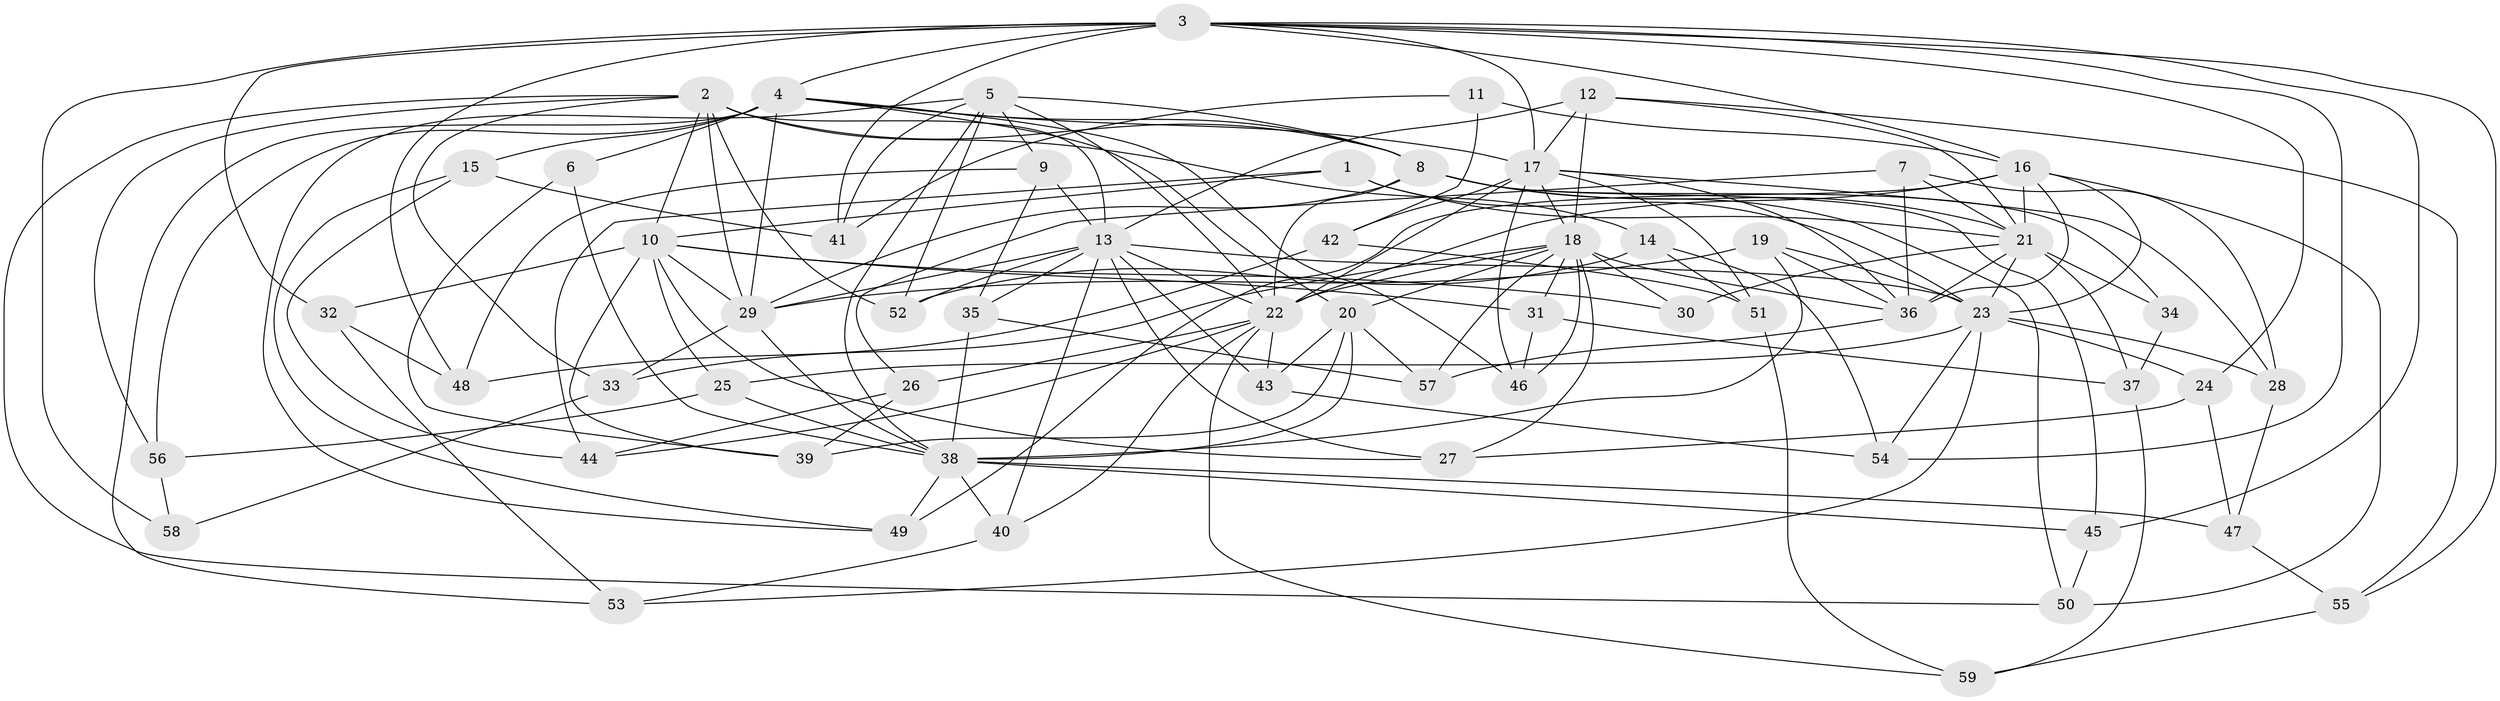 // original degree distribution, {4: 1.0}
// Generated by graph-tools (version 1.1) at 2025/38/03/09/25 02:38:13]
// undirected, 59 vertices, 161 edges
graph export_dot {
graph [start="1"]
  node [color=gray90,style=filled];
  1;
  2;
  3;
  4;
  5;
  6;
  7;
  8;
  9;
  10;
  11;
  12;
  13;
  14;
  15;
  16;
  17;
  18;
  19;
  20;
  21;
  22;
  23;
  24;
  25;
  26;
  27;
  28;
  29;
  30;
  31;
  32;
  33;
  34;
  35;
  36;
  37;
  38;
  39;
  40;
  41;
  42;
  43;
  44;
  45;
  46;
  47;
  48;
  49;
  50;
  51;
  52;
  53;
  54;
  55;
  56;
  57;
  58;
  59;
  1 -- 10 [weight=1.0];
  1 -- 21 [weight=1.0];
  1 -- 23 [weight=1.0];
  1 -- 44 [weight=1.0];
  2 -- 8 [weight=2.0];
  2 -- 10 [weight=1.0];
  2 -- 13 [weight=1.0];
  2 -- 14 [weight=1.0];
  2 -- 29 [weight=1.0];
  2 -- 33 [weight=1.0];
  2 -- 50 [weight=1.0];
  2 -- 52 [weight=1.0];
  2 -- 56 [weight=1.0];
  3 -- 4 [weight=1.0];
  3 -- 16 [weight=1.0];
  3 -- 17 [weight=1.0];
  3 -- 24 [weight=1.0];
  3 -- 32 [weight=1.0];
  3 -- 41 [weight=1.0];
  3 -- 45 [weight=1.0];
  3 -- 48 [weight=1.0];
  3 -- 54 [weight=1.0];
  3 -- 55 [weight=1.0];
  3 -- 58 [weight=2.0];
  4 -- 6 [weight=2.0];
  4 -- 8 [weight=1.0];
  4 -- 15 [weight=1.0];
  4 -- 17 [weight=1.0];
  4 -- 20 [weight=2.0];
  4 -- 29 [weight=1.0];
  4 -- 46 [weight=1.0];
  4 -- 53 [weight=1.0];
  4 -- 56 [weight=1.0];
  5 -- 8 [weight=2.0];
  5 -- 9 [weight=1.0];
  5 -- 22 [weight=1.0];
  5 -- 38 [weight=1.0];
  5 -- 41 [weight=1.0];
  5 -- 49 [weight=1.0];
  5 -- 52 [weight=1.0];
  6 -- 38 [weight=1.0];
  6 -- 39 [weight=1.0];
  7 -- 21 [weight=1.0];
  7 -- 26 [weight=1.0];
  7 -- 28 [weight=1.0];
  7 -- 36 [weight=1.0];
  8 -- 21 [weight=1.0];
  8 -- 22 [weight=1.0];
  8 -- 29 [weight=1.0];
  8 -- 34 [weight=2.0];
  8 -- 45 [weight=1.0];
  8 -- 50 [weight=1.0];
  9 -- 13 [weight=1.0];
  9 -- 35 [weight=1.0];
  9 -- 48 [weight=1.0];
  10 -- 25 [weight=1.0];
  10 -- 27 [weight=1.0];
  10 -- 29 [weight=1.0];
  10 -- 30 [weight=2.0];
  10 -- 31 [weight=1.0];
  10 -- 32 [weight=1.0];
  10 -- 39 [weight=1.0];
  11 -- 16 [weight=2.0];
  11 -- 41 [weight=1.0];
  11 -- 42 [weight=1.0];
  12 -- 13 [weight=1.0];
  12 -- 17 [weight=1.0];
  12 -- 18 [weight=2.0];
  12 -- 21 [weight=1.0];
  12 -- 55 [weight=1.0];
  13 -- 22 [weight=2.0];
  13 -- 23 [weight=1.0];
  13 -- 27 [weight=1.0];
  13 -- 29 [weight=1.0];
  13 -- 35 [weight=1.0];
  13 -- 40 [weight=1.0];
  13 -- 43 [weight=1.0];
  13 -- 52 [weight=1.0];
  14 -- 51 [weight=1.0];
  14 -- 52 [weight=1.0];
  14 -- 54 [weight=1.0];
  15 -- 41 [weight=1.0];
  15 -- 44 [weight=1.0];
  15 -- 49 [weight=1.0];
  16 -- 21 [weight=1.0];
  16 -- 22 [weight=1.0];
  16 -- 23 [weight=1.0];
  16 -- 36 [weight=2.0];
  16 -- 49 [weight=1.0];
  16 -- 50 [weight=1.0];
  17 -- 18 [weight=1.0];
  17 -- 22 [weight=1.0];
  17 -- 28 [weight=1.0];
  17 -- 36 [weight=1.0];
  17 -- 42 [weight=1.0];
  17 -- 46 [weight=1.0];
  17 -- 51 [weight=1.0];
  18 -- 20 [weight=1.0];
  18 -- 22 [weight=1.0];
  18 -- 27 [weight=1.0];
  18 -- 30 [weight=1.0];
  18 -- 31 [weight=1.0];
  18 -- 33 [weight=1.0];
  18 -- 36 [weight=1.0];
  18 -- 46 [weight=1.0];
  18 -- 57 [weight=1.0];
  19 -- 23 [weight=1.0];
  19 -- 29 [weight=1.0];
  19 -- 36 [weight=1.0];
  19 -- 38 [weight=1.0];
  20 -- 38 [weight=2.0];
  20 -- 39 [weight=1.0];
  20 -- 43 [weight=1.0];
  20 -- 57 [weight=1.0];
  21 -- 23 [weight=1.0];
  21 -- 30 [weight=1.0];
  21 -- 34 [weight=1.0];
  21 -- 36 [weight=1.0];
  21 -- 37 [weight=1.0];
  22 -- 26 [weight=1.0];
  22 -- 40 [weight=1.0];
  22 -- 43 [weight=1.0];
  22 -- 44 [weight=1.0];
  22 -- 59 [weight=1.0];
  23 -- 24 [weight=1.0];
  23 -- 25 [weight=1.0];
  23 -- 28 [weight=1.0];
  23 -- 53 [weight=1.0];
  23 -- 54 [weight=1.0];
  24 -- 27 [weight=1.0];
  24 -- 47 [weight=1.0];
  25 -- 38 [weight=1.0];
  25 -- 56 [weight=1.0];
  26 -- 39 [weight=1.0];
  26 -- 44 [weight=1.0];
  28 -- 47 [weight=1.0];
  29 -- 33 [weight=1.0];
  29 -- 38 [weight=1.0];
  31 -- 37 [weight=1.0];
  31 -- 46 [weight=1.0];
  32 -- 48 [weight=1.0];
  32 -- 53 [weight=1.0];
  33 -- 58 [weight=1.0];
  34 -- 37 [weight=1.0];
  35 -- 38 [weight=1.0];
  35 -- 57 [weight=1.0];
  36 -- 57 [weight=1.0];
  37 -- 59 [weight=1.0];
  38 -- 40 [weight=1.0];
  38 -- 45 [weight=1.0];
  38 -- 47 [weight=1.0];
  38 -- 49 [weight=1.0];
  40 -- 53 [weight=1.0];
  42 -- 48 [weight=1.0];
  42 -- 51 [weight=1.0];
  43 -- 54 [weight=1.0];
  45 -- 50 [weight=1.0];
  47 -- 55 [weight=1.0];
  51 -- 59 [weight=1.0];
  55 -- 59 [weight=1.0];
  56 -- 58 [weight=1.0];
}
